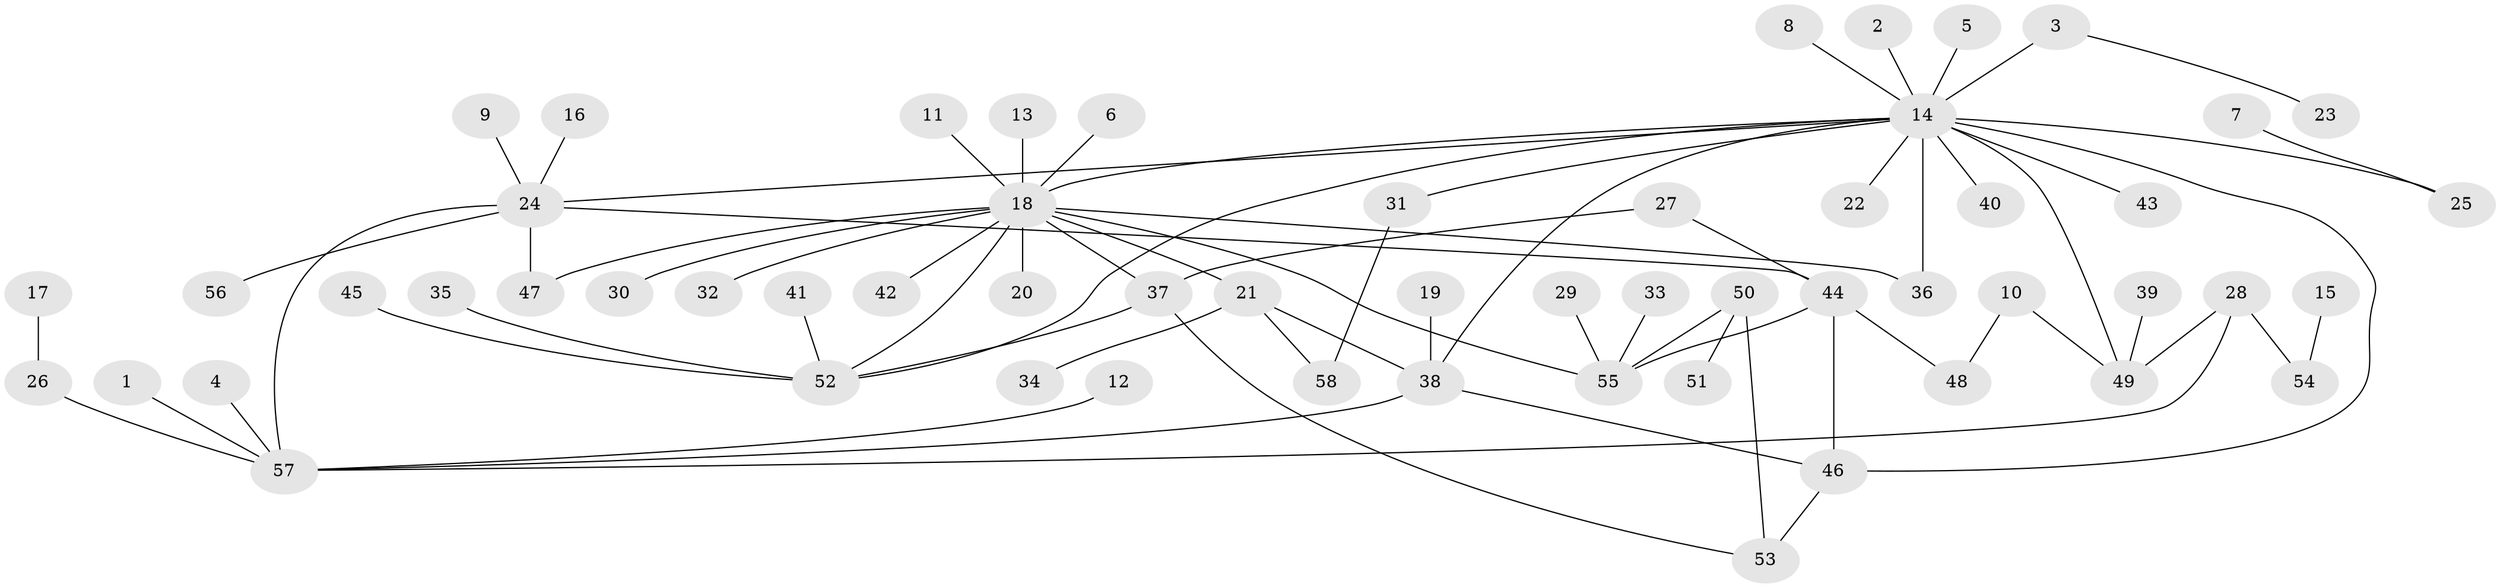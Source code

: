 // original degree distribution, {20: 0.008620689655172414, 7: 0.02586206896551724, 4: 0.05172413793103448, 9: 0.008620689655172414, 8: 0.008620689655172414, 1: 0.5689655172413793, 3: 0.07758620689655173, 6: 0.008620689655172414, 17: 0.008620689655172414, 2: 0.20689655172413793, 10: 0.008620689655172414, 5: 0.017241379310344827}
// Generated by graph-tools (version 1.1) at 2025/01/03/09/25 03:01:53]
// undirected, 58 vertices, 72 edges
graph export_dot {
graph [start="1"]
  node [color=gray90,style=filled];
  1;
  2;
  3;
  4;
  5;
  6;
  7;
  8;
  9;
  10;
  11;
  12;
  13;
  14;
  15;
  16;
  17;
  18;
  19;
  20;
  21;
  22;
  23;
  24;
  25;
  26;
  27;
  28;
  29;
  30;
  31;
  32;
  33;
  34;
  35;
  36;
  37;
  38;
  39;
  40;
  41;
  42;
  43;
  44;
  45;
  46;
  47;
  48;
  49;
  50;
  51;
  52;
  53;
  54;
  55;
  56;
  57;
  58;
  1 -- 57 [weight=1.0];
  2 -- 14 [weight=1.0];
  3 -- 14 [weight=2.0];
  3 -- 23 [weight=1.0];
  4 -- 57 [weight=1.0];
  5 -- 14 [weight=1.0];
  6 -- 18 [weight=1.0];
  7 -- 25 [weight=1.0];
  8 -- 14 [weight=1.0];
  9 -- 24 [weight=1.0];
  10 -- 48 [weight=1.0];
  10 -- 49 [weight=1.0];
  11 -- 18 [weight=1.0];
  12 -- 57 [weight=1.0];
  13 -- 18 [weight=1.0];
  14 -- 18 [weight=1.0];
  14 -- 22 [weight=1.0];
  14 -- 24 [weight=1.0];
  14 -- 25 [weight=1.0];
  14 -- 31 [weight=1.0];
  14 -- 36 [weight=1.0];
  14 -- 38 [weight=1.0];
  14 -- 40 [weight=1.0];
  14 -- 43 [weight=1.0];
  14 -- 46 [weight=1.0];
  14 -- 49 [weight=1.0];
  14 -- 52 [weight=1.0];
  15 -- 54 [weight=1.0];
  16 -- 24 [weight=1.0];
  17 -- 26 [weight=1.0];
  18 -- 20 [weight=1.0];
  18 -- 21 [weight=1.0];
  18 -- 30 [weight=1.0];
  18 -- 32 [weight=1.0];
  18 -- 36 [weight=1.0];
  18 -- 37 [weight=1.0];
  18 -- 42 [weight=1.0];
  18 -- 47 [weight=1.0];
  18 -- 52 [weight=1.0];
  18 -- 55 [weight=1.0];
  19 -- 38 [weight=1.0];
  21 -- 34 [weight=1.0];
  21 -- 38 [weight=1.0];
  21 -- 58 [weight=1.0];
  24 -- 44 [weight=1.0];
  24 -- 47 [weight=1.0];
  24 -- 56 [weight=1.0];
  24 -- 57 [weight=1.0];
  26 -- 57 [weight=1.0];
  27 -- 37 [weight=1.0];
  27 -- 44 [weight=1.0];
  28 -- 49 [weight=1.0];
  28 -- 54 [weight=1.0];
  28 -- 57 [weight=1.0];
  29 -- 55 [weight=1.0];
  31 -- 58 [weight=1.0];
  33 -- 55 [weight=1.0];
  35 -- 52 [weight=1.0];
  37 -- 52 [weight=1.0];
  37 -- 53 [weight=1.0];
  38 -- 46 [weight=1.0];
  38 -- 57 [weight=1.0];
  39 -- 49 [weight=1.0];
  41 -- 52 [weight=1.0];
  44 -- 46 [weight=1.0];
  44 -- 48 [weight=1.0];
  44 -- 55 [weight=1.0];
  45 -- 52 [weight=1.0];
  46 -- 53 [weight=1.0];
  50 -- 51 [weight=1.0];
  50 -- 53 [weight=1.0];
  50 -- 55 [weight=1.0];
}

